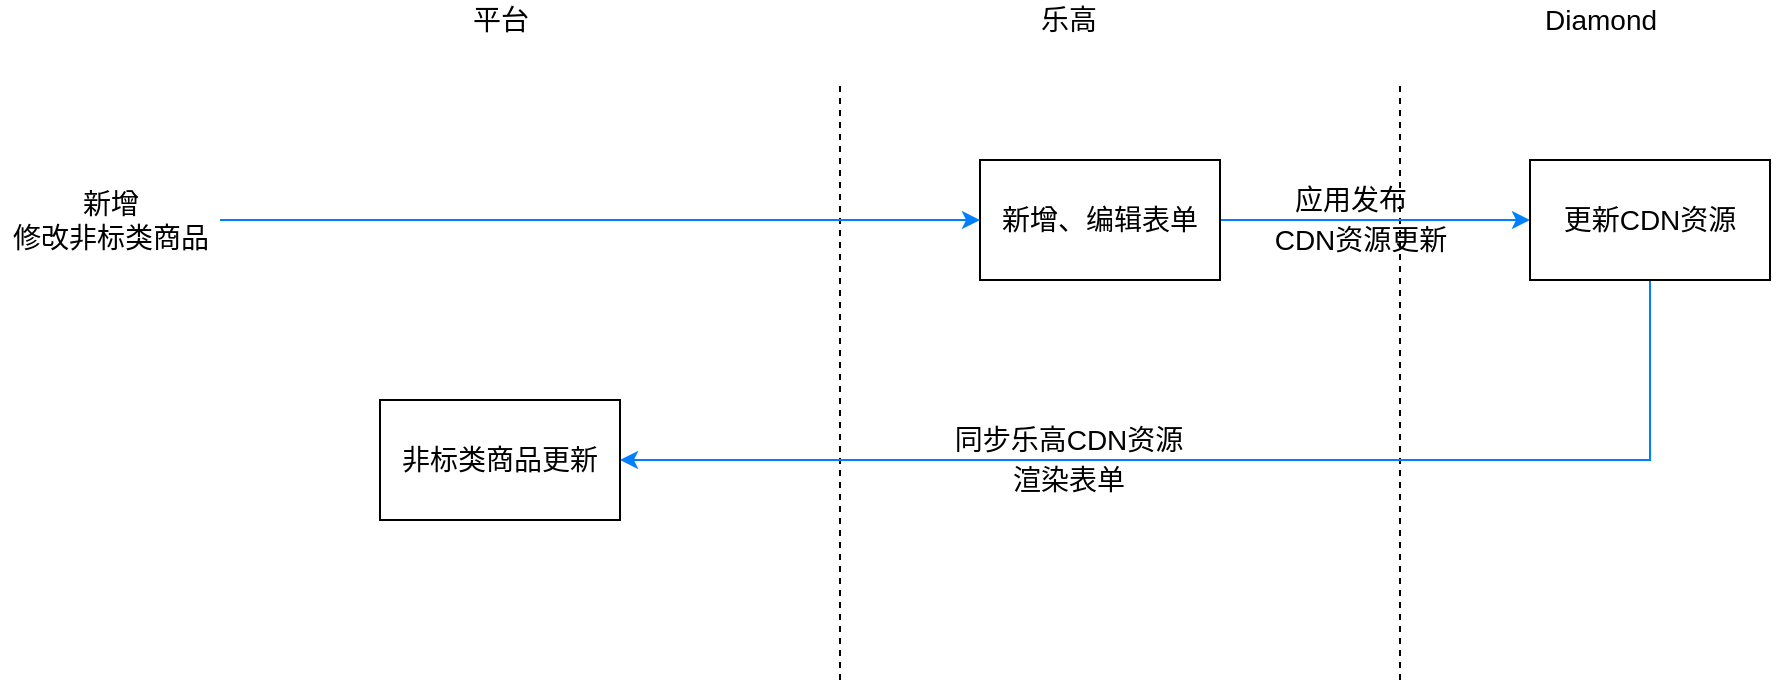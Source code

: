 <mxfile version="14.2.9" type="github"><diagram id="pfUv7RV2it-wvKfR9gOo" name="第 1 页"><mxGraphModel dx="1728" dy="955" grid="1" gridSize="10" guides="1" tooltips="1" connect="1" arrows="1" fold="1" page="1" pageScale="1" pageWidth="1169" pageHeight="1654" math="0" shadow="0"><root><mxCell id="0"/><mxCell id="1" parent="0"/><mxCell id="-eHu5yji5q0F476VejPr-6" value="" style="endArrow=none;dashed=1;html=1;fontSize=14;" parent="1" edge="1"><mxGeometry width="50" height="50" relative="1" as="geometry"><mxPoint x="550" y="400" as="sourcePoint"/><mxPoint x="550" y="100" as="targetPoint"/></mxGeometry></mxCell><mxCell id="-eHu5yji5q0F476VejPr-7" value="" style="endArrow=none;dashed=1;html=1;fontSize=14;" parent="1" edge="1"><mxGeometry width="50" height="50" relative="1" as="geometry"><mxPoint x="830" y="400" as="sourcePoint"/><mxPoint x="830" y="100" as="targetPoint"/></mxGeometry></mxCell><mxCell id="-eHu5yji5q0F476VejPr-8" value="平台" style="text;html=1;align=center;verticalAlign=middle;resizable=0;points=[];autosize=1;fontSize=14;" parent="1" vertex="1"><mxGeometry x="360" y="60" width="40" height="20" as="geometry"/></mxCell><mxCell id="-eHu5yji5q0F476VejPr-10" value="乐高" style="text;html=1;align=center;verticalAlign=middle;resizable=0;points=[];autosize=1;fontSize=14;" parent="1" vertex="1"><mxGeometry x="644" y="60" width="40" height="20" as="geometry"/></mxCell><mxCell id="-eHu5yji5q0F476VejPr-11" value="Diamond" style="text;html=1;align=center;verticalAlign=middle;resizable=0;points=[];autosize=1;fontSize=14;" parent="1" vertex="1"><mxGeometry x="895" y="60" width="70" height="20" as="geometry"/></mxCell><mxCell id="-eHu5yji5q0F476VejPr-12" value="新增 &lt;br&gt;修改非标类商品" style="text;html=1;align=center;verticalAlign=middle;resizable=0;points=[];autosize=1;fontSize=14;" parent="1" vertex="1"><mxGeometry x="130" y="150" width="110" height="40" as="geometry"/></mxCell><mxCell id="-eHu5yji5q0F476VejPr-15" style="edgeStyle=orthogonalEdgeStyle;rounded=0;orthogonalLoop=1;jettySize=auto;html=1;entryX=0;entryY=0.5;entryDx=0;entryDy=0;fontSize=14;strokeColor=#007FFF;" parent="1" source="-eHu5yji5q0F476VejPr-13" target="-eHu5yji5q0F476VejPr-14" edge="1"><mxGeometry relative="1" as="geometry"/></mxCell><mxCell id="-eHu5yji5q0F476VejPr-13" value="新增、编辑表单" style="whiteSpace=wrap;html=1;fontSize=14;" parent="1" vertex="1"><mxGeometry x="620" y="140" width="120" height="60" as="geometry"/></mxCell><mxCell id="-eHu5yji5q0F476VejPr-20" style="edgeStyle=orthogonalEdgeStyle;rounded=0;orthogonalLoop=1;jettySize=auto;html=1;entryX=1;entryY=0.5;entryDx=0;entryDy=0;strokeColor=#007FFF;fontSize=14;fontColor=#000000;" parent="1" source="-eHu5yji5q0F476VejPr-14" target="-eHu5yji5q0F476VejPr-19" edge="1"><mxGeometry relative="1" as="geometry"><Array as="points"><mxPoint x="955" y="290"/></Array></mxGeometry></mxCell><mxCell id="-eHu5yji5q0F476VejPr-14" value="更新CDN资源" style="whiteSpace=wrap;html=1;fontSize=14;" parent="1" vertex="1"><mxGeometry x="895" y="140" width="120" height="60" as="geometry"/></mxCell><mxCell id="-eHu5yji5q0F476VejPr-16" value="应用发布" style="text;html=1;align=center;verticalAlign=middle;resizable=0;points=[];autosize=1;fontSize=14;fontColor=#000000;" parent="1" vertex="1"><mxGeometry x="770" y="150" width="70" height="20" as="geometry"/></mxCell><mxCell id="-eHu5yji5q0F476VejPr-17" value="CDN资源更新" style="text;html=1;align=center;verticalAlign=middle;resizable=0;points=[];autosize=1;fontSize=14;fontColor=#000000;" parent="1" vertex="1"><mxGeometry x="760" y="170" width="100" height="20" as="geometry"/></mxCell><mxCell id="-eHu5yji5q0F476VejPr-18" value="" style="endArrow=classic;html=1;strokeColor=#007FFF;fontSize=14;fontColor=#000000;entryX=0;entryY=0.5;entryDx=0;entryDy=0;" parent="1" source="-eHu5yji5q0F476VejPr-12" target="-eHu5yji5q0F476VejPr-13" edge="1"><mxGeometry width="50" height="50" relative="1" as="geometry"><mxPoint x="500" y="590" as="sourcePoint"/><mxPoint x="550" y="540" as="targetPoint"/></mxGeometry></mxCell><mxCell id="-eHu5yji5q0F476VejPr-19" value="非标类商品更新" style="whiteSpace=wrap;html=1;fontSize=14;fontColor=#000000;" parent="1" vertex="1"><mxGeometry x="320" y="260" width="120" height="60" as="geometry"/></mxCell><mxCell id="-eHu5yji5q0F476VejPr-21" value="同步乐高CDN资源" style="text;html=1;align=center;verticalAlign=middle;resizable=0;points=[];autosize=1;fontSize=14;fontColor=#000000;" parent="1" vertex="1"><mxGeometry x="599" y="270" width="130" height="20" as="geometry"/></mxCell><mxCell id="DZAFPeSPSdbwcATyVpVU-2" value="渲染表单" style="text;html=1;align=center;verticalAlign=middle;resizable=0;points=[];autosize=1;fontSize=14;" vertex="1" parent="1"><mxGeometry x="629" y="290" width="70" height="20" as="geometry"/></mxCell></root></mxGraphModel></diagram></mxfile>